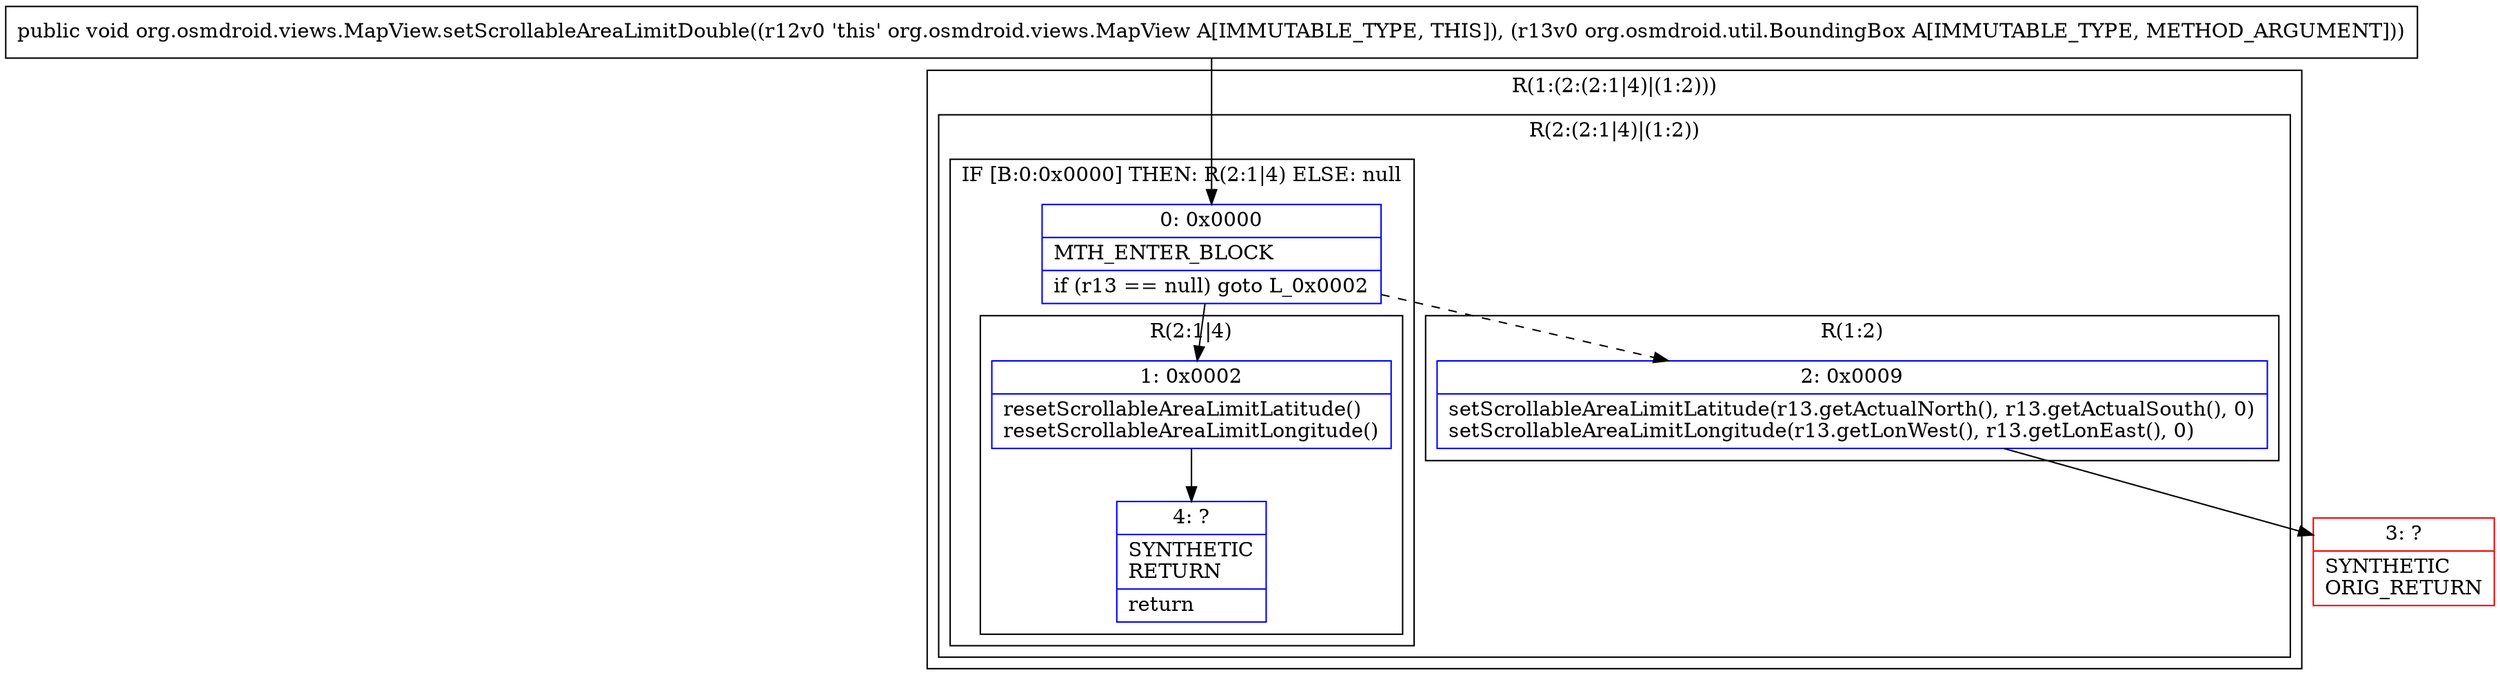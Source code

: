 digraph "CFG fororg.osmdroid.views.MapView.setScrollableAreaLimitDouble(Lorg\/osmdroid\/util\/BoundingBox;)V" {
subgraph cluster_Region_1357651672 {
label = "R(1:(2:(2:1|4)|(1:2)))";
node [shape=record,color=blue];
subgraph cluster_Region_321089404 {
label = "R(2:(2:1|4)|(1:2))";
node [shape=record,color=blue];
subgraph cluster_IfRegion_2006004414 {
label = "IF [B:0:0x0000] THEN: R(2:1|4) ELSE: null";
node [shape=record,color=blue];
Node_0 [shape=record,label="{0\:\ 0x0000|MTH_ENTER_BLOCK\l|if (r13 == null) goto L_0x0002\l}"];
subgraph cluster_Region_265645229 {
label = "R(2:1|4)";
node [shape=record,color=blue];
Node_1 [shape=record,label="{1\:\ 0x0002|resetScrollableAreaLimitLatitude()\lresetScrollableAreaLimitLongitude()\l}"];
Node_4 [shape=record,label="{4\:\ ?|SYNTHETIC\lRETURN\l|return\l}"];
}
}
subgraph cluster_Region_1073719633 {
label = "R(1:2)";
node [shape=record,color=blue];
Node_2 [shape=record,label="{2\:\ 0x0009|setScrollableAreaLimitLatitude(r13.getActualNorth(), r13.getActualSouth(), 0)\lsetScrollableAreaLimitLongitude(r13.getLonWest(), r13.getLonEast(), 0)\l}"];
}
}
}
Node_3 [shape=record,color=red,label="{3\:\ ?|SYNTHETIC\lORIG_RETURN\l}"];
MethodNode[shape=record,label="{public void org.osmdroid.views.MapView.setScrollableAreaLimitDouble((r12v0 'this' org.osmdroid.views.MapView A[IMMUTABLE_TYPE, THIS]), (r13v0 org.osmdroid.util.BoundingBox A[IMMUTABLE_TYPE, METHOD_ARGUMENT])) }"];
MethodNode -> Node_0;
Node_0 -> Node_1;
Node_0 -> Node_2[style=dashed];
Node_1 -> Node_4;
Node_2 -> Node_3;
}

